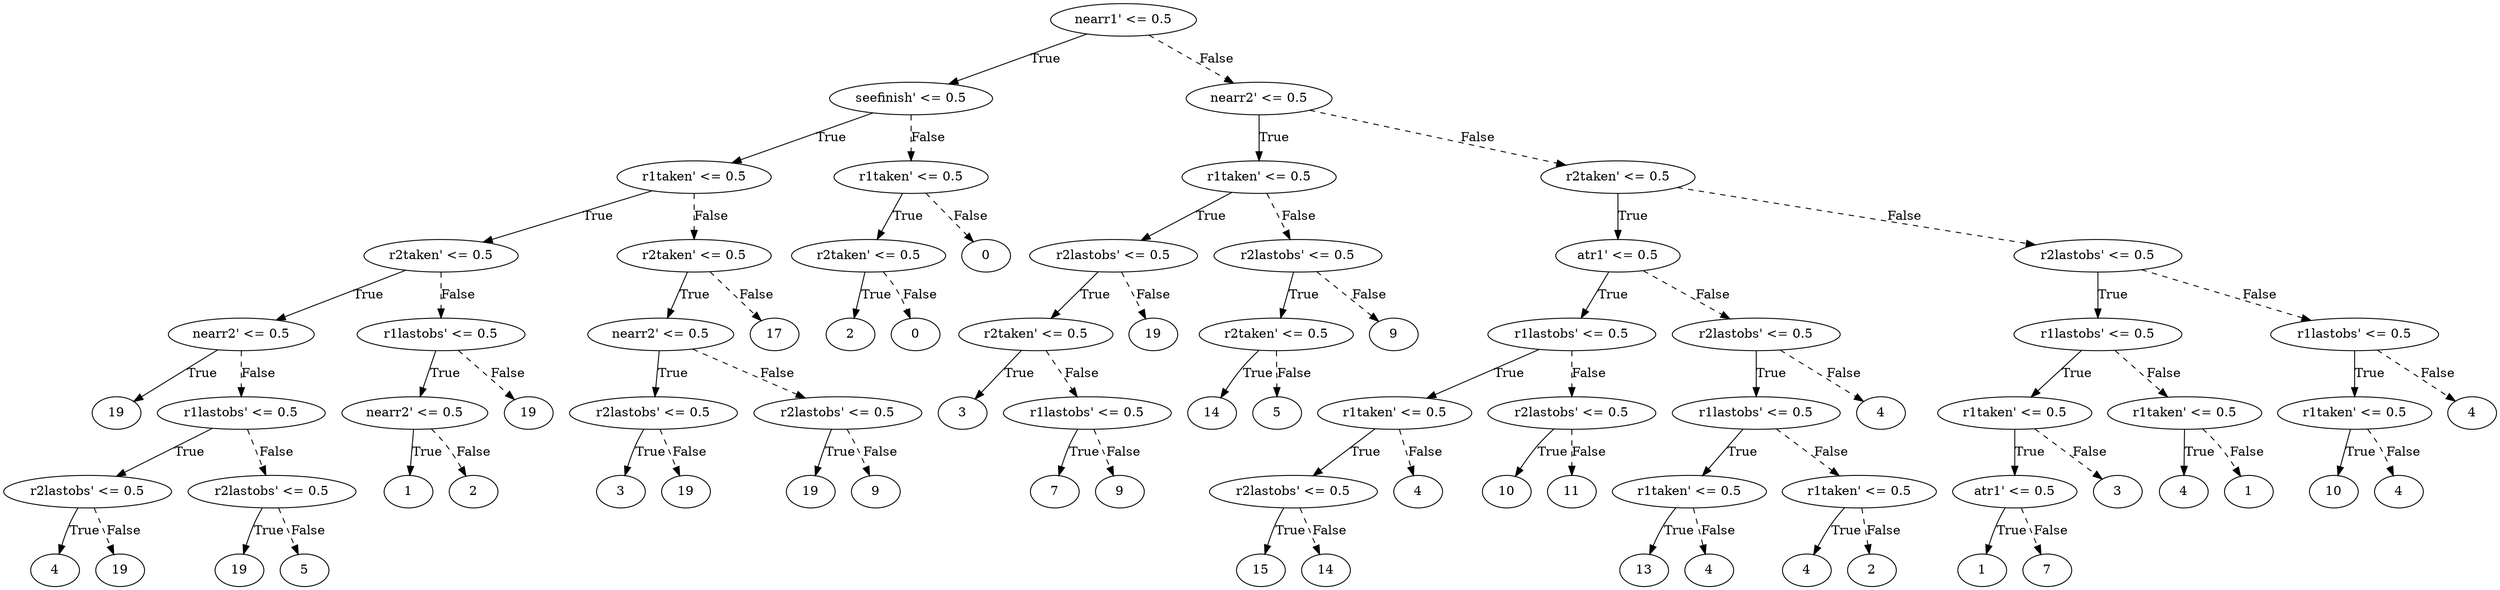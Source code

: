 digraph {
0 [label="nearr1' <= 0.5"];
1 [label="seefinish' <= 0.5"];
2 [label="r1taken' <= 0.5"];
3 [label="r2taken' <= 0.5"];
4 [label="nearr2' <= 0.5"];
5 [label="19"];
4 -> 5 [label="True"];
6 [label="r1lastobs' <= 0.5"];
7 [label="r2lastobs' <= 0.5"];
8 [label="4"];
7 -> 8 [label="True"];
9 [label="19"];
7 -> 9 [style="dashed", label="False"];
6 -> 7 [label="True"];
10 [label="r2lastobs' <= 0.5"];
11 [label="19"];
10 -> 11 [label="True"];
12 [label="5"];
10 -> 12 [style="dashed", label="False"];
6 -> 10 [style="dashed", label="False"];
4 -> 6 [style="dashed", label="False"];
3 -> 4 [label="True"];
13 [label="r1lastobs' <= 0.5"];
14 [label="nearr2' <= 0.5"];
15 [label="1"];
14 -> 15 [label="True"];
16 [label="2"];
14 -> 16 [style="dashed", label="False"];
13 -> 14 [label="True"];
17 [label="19"];
13 -> 17 [style="dashed", label="False"];
3 -> 13 [style="dashed", label="False"];
2 -> 3 [label="True"];
18 [label="r2taken' <= 0.5"];
19 [label="nearr2' <= 0.5"];
20 [label="r2lastobs' <= 0.5"];
21 [label="3"];
20 -> 21 [label="True"];
22 [label="19"];
20 -> 22 [style="dashed", label="False"];
19 -> 20 [label="True"];
23 [label="r2lastobs' <= 0.5"];
24 [label="19"];
23 -> 24 [label="True"];
25 [label="9"];
23 -> 25 [style="dashed", label="False"];
19 -> 23 [style="dashed", label="False"];
18 -> 19 [label="True"];
26 [label="17"];
18 -> 26 [style="dashed", label="False"];
2 -> 18 [style="dashed", label="False"];
1 -> 2 [label="True"];
27 [label="r1taken' <= 0.5"];
28 [label="r2taken' <= 0.5"];
29 [label="2"];
28 -> 29 [label="True"];
30 [label="0"];
28 -> 30 [style="dashed", label="False"];
27 -> 28 [label="True"];
31 [label="0"];
27 -> 31 [style="dashed", label="False"];
1 -> 27 [style="dashed", label="False"];
0 -> 1 [label="True"];
32 [label="nearr2' <= 0.5"];
33 [label="r1taken' <= 0.5"];
34 [label="r2lastobs' <= 0.5"];
35 [label="r2taken' <= 0.5"];
36 [label="3"];
35 -> 36 [label="True"];
37 [label="r1lastobs' <= 0.5"];
38 [label="7"];
37 -> 38 [label="True"];
39 [label="9"];
37 -> 39 [style="dashed", label="False"];
35 -> 37 [style="dashed", label="False"];
34 -> 35 [label="True"];
40 [label="19"];
34 -> 40 [style="dashed", label="False"];
33 -> 34 [label="True"];
41 [label="r2lastobs' <= 0.5"];
42 [label="r2taken' <= 0.5"];
43 [label="14"];
42 -> 43 [label="True"];
44 [label="5"];
42 -> 44 [style="dashed", label="False"];
41 -> 42 [label="True"];
45 [label="9"];
41 -> 45 [style="dashed", label="False"];
33 -> 41 [style="dashed", label="False"];
32 -> 33 [label="True"];
46 [label="r2taken' <= 0.5"];
47 [label="atr1' <= 0.5"];
48 [label="r1lastobs' <= 0.5"];
49 [label="r1taken' <= 0.5"];
50 [label="r2lastobs' <= 0.5"];
51 [label="15"];
50 -> 51 [label="True"];
52 [label="14"];
50 -> 52 [style="dashed", label="False"];
49 -> 50 [label="True"];
53 [label="4"];
49 -> 53 [style="dashed", label="False"];
48 -> 49 [label="True"];
54 [label="r2lastobs' <= 0.5"];
55 [label="10"];
54 -> 55 [label="True"];
56 [label="11"];
54 -> 56 [style="dashed", label="False"];
48 -> 54 [style="dashed", label="False"];
47 -> 48 [label="True"];
57 [label="r2lastobs' <= 0.5"];
58 [label="r1lastobs' <= 0.5"];
59 [label="r1taken' <= 0.5"];
60 [label="13"];
59 -> 60 [label="True"];
61 [label="4"];
59 -> 61 [style="dashed", label="False"];
58 -> 59 [label="True"];
62 [label="r1taken' <= 0.5"];
63 [label="4"];
62 -> 63 [label="True"];
64 [label="2"];
62 -> 64 [style="dashed", label="False"];
58 -> 62 [style="dashed", label="False"];
57 -> 58 [label="True"];
65 [label="4"];
57 -> 65 [style="dashed", label="False"];
47 -> 57 [style="dashed", label="False"];
46 -> 47 [label="True"];
66 [label="r2lastobs' <= 0.5"];
67 [label="r1lastobs' <= 0.5"];
68 [label="r1taken' <= 0.5"];
69 [label="atr1' <= 0.5"];
70 [label="1"];
69 -> 70 [label="True"];
71 [label="7"];
69 -> 71 [style="dashed", label="False"];
68 -> 69 [label="True"];
72 [label="3"];
68 -> 72 [style="dashed", label="False"];
67 -> 68 [label="True"];
73 [label="r1taken' <= 0.5"];
74 [label="4"];
73 -> 74 [label="True"];
75 [label="1"];
73 -> 75 [style="dashed", label="False"];
67 -> 73 [style="dashed", label="False"];
66 -> 67 [label="True"];
76 [label="r1lastobs' <= 0.5"];
77 [label="r1taken' <= 0.5"];
78 [label="10"];
77 -> 78 [label="True"];
79 [label="4"];
77 -> 79 [style="dashed", label="False"];
76 -> 77 [label="True"];
80 [label="4"];
76 -> 80 [style="dashed", label="False"];
66 -> 76 [style="dashed", label="False"];
46 -> 66 [style="dashed", label="False"];
32 -> 46 [style="dashed", label="False"];
0 -> 32 [style="dashed", label="False"];

}